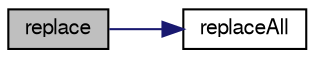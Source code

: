 digraph "replace"
{
  bgcolor="transparent";
  edge [fontname="FreeSans",fontsize="10",labelfontname="FreeSans",labelfontsize="10"];
  node [fontname="FreeSans",fontsize="10",shape=record];
  rankdir="LR";
  Node72 [label="replace",height=0.2,width=0.4,color="black", fillcolor="grey75", style="filled", fontcolor="black"];
  Node72 -> Node73 [color="midnightblue",fontsize="10",style="solid",fontname="FreeSans"];
  Node73 [label="replaceAll",height=0.2,width=0.4,color="black",URL="$a28250.html#a0bf334fda5b33d81c4467472af37dcca",tooltip="Replace all occurences of sub-string oldStr with newStr. "];
}
